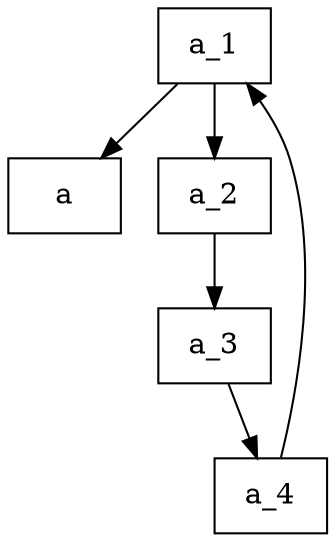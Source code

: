         digraph G {
                node [shape="box"];
                a [texlbl="$x^2+y^2=z^2$"]
                a_1 -> a_2 -> a_3 -> a_4 -> a_1;
                a_1 -> a
            }
    
